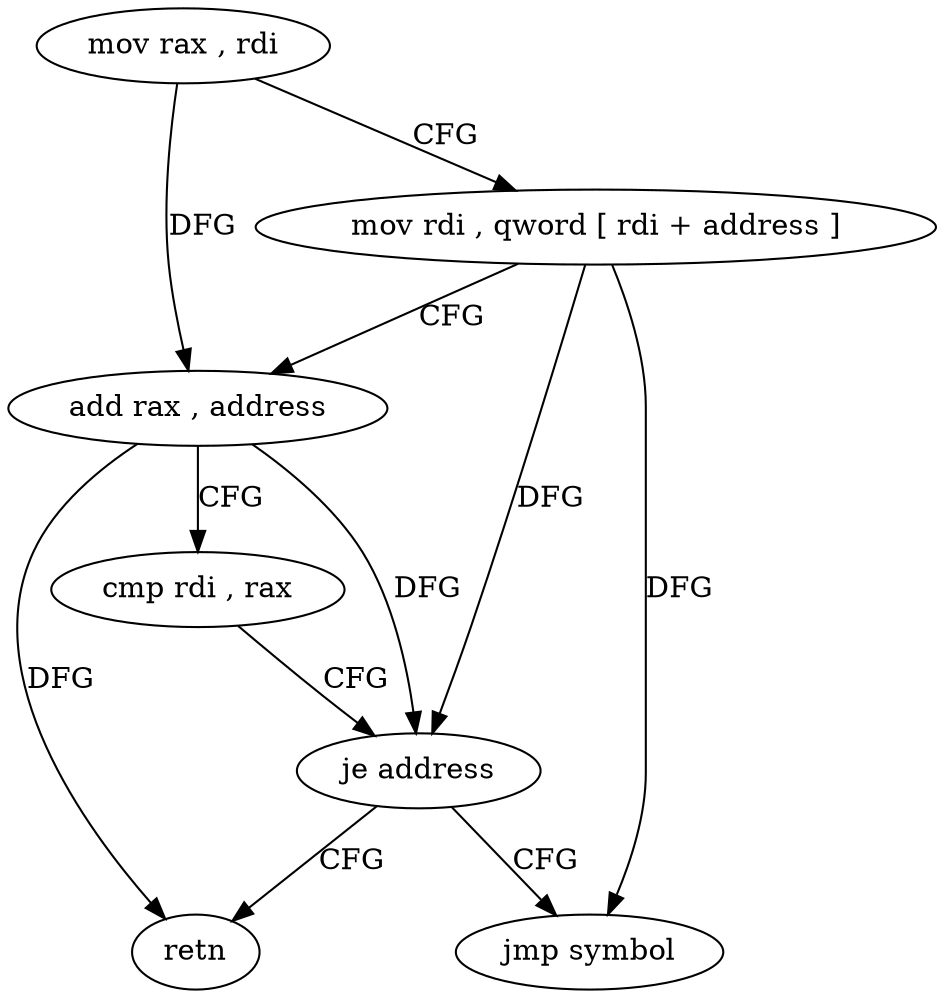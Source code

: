 digraph "func" {
"4265472" [label = "mov rax , rdi" ]
"4265475" [label = "mov rdi , qword [ rdi + address ]" ]
"4265479" [label = "add rax , address" ]
"4265483" [label = "cmp rdi , rax" ]
"4265486" [label = "je address" ]
"4265493" [label = "retn" ]
"4265488" [label = "jmp symbol" ]
"4265472" -> "4265475" [ label = "CFG" ]
"4265472" -> "4265479" [ label = "DFG" ]
"4265475" -> "4265479" [ label = "CFG" ]
"4265475" -> "4265486" [ label = "DFG" ]
"4265475" -> "4265488" [ label = "DFG" ]
"4265479" -> "4265483" [ label = "CFG" ]
"4265479" -> "4265486" [ label = "DFG" ]
"4265479" -> "4265493" [ label = "DFG" ]
"4265483" -> "4265486" [ label = "CFG" ]
"4265486" -> "4265493" [ label = "CFG" ]
"4265486" -> "4265488" [ label = "CFG" ]
}
